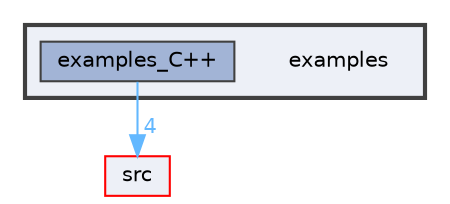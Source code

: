 digraph "examples"
{
 // LATEX_PDF_SIZE
  bgcolor="transparent";
  edge [fontname=Helvetica,fontsize=10,labelfontname=Helvetica,labelfontsize=10];
  node [fontname=Helvetica,fontsize=10,shape=box,height=0.2,width=0.4];
  compound=true
  subgraph clusterdir_d28a4824dc47e487b107a5db32ef43c4 {
    graph [ bgcolor="#edf0f7", pencolor="grey25", label="", fontname=Helvetica,fontsize=10 style="filled,bold", URL="dir_d28a4824dc47e487b107a5db32ef43c4.html",tooltip=""]
    dir_d28a4824dc47e487b107a5db32ef43c4 [shape=plaintext, label="examples"];
  dir_00a4bb3ce66f976b38540299ca317c02 [label="examples_C++", fillcolor="#a2b4d6", color="grey25", style="filled", URL="dir_00a4bb3ce66f976b38540299ca317c02.html",tooltip=""];
  }
  dir_68267d1309a1af8e8297ef4c3efbcdba [label="src", fillcolor="#edf0f7", color="red", style="filled", URL="dir_68267d1309a1af8e8297ef4c3efbcdba.html",tooltip=""];
  dir_00a4bb3ce66f976b38540299ca317c02->dir_68267d1309a1af8e8297ef4c3efbcdba [headlabel="4", labeldistance=1.5 headhref="dir_000001_000003.html" href="dir_000001_000003.html" color="steelblue1" fontcolor="steelblue1"];
}
